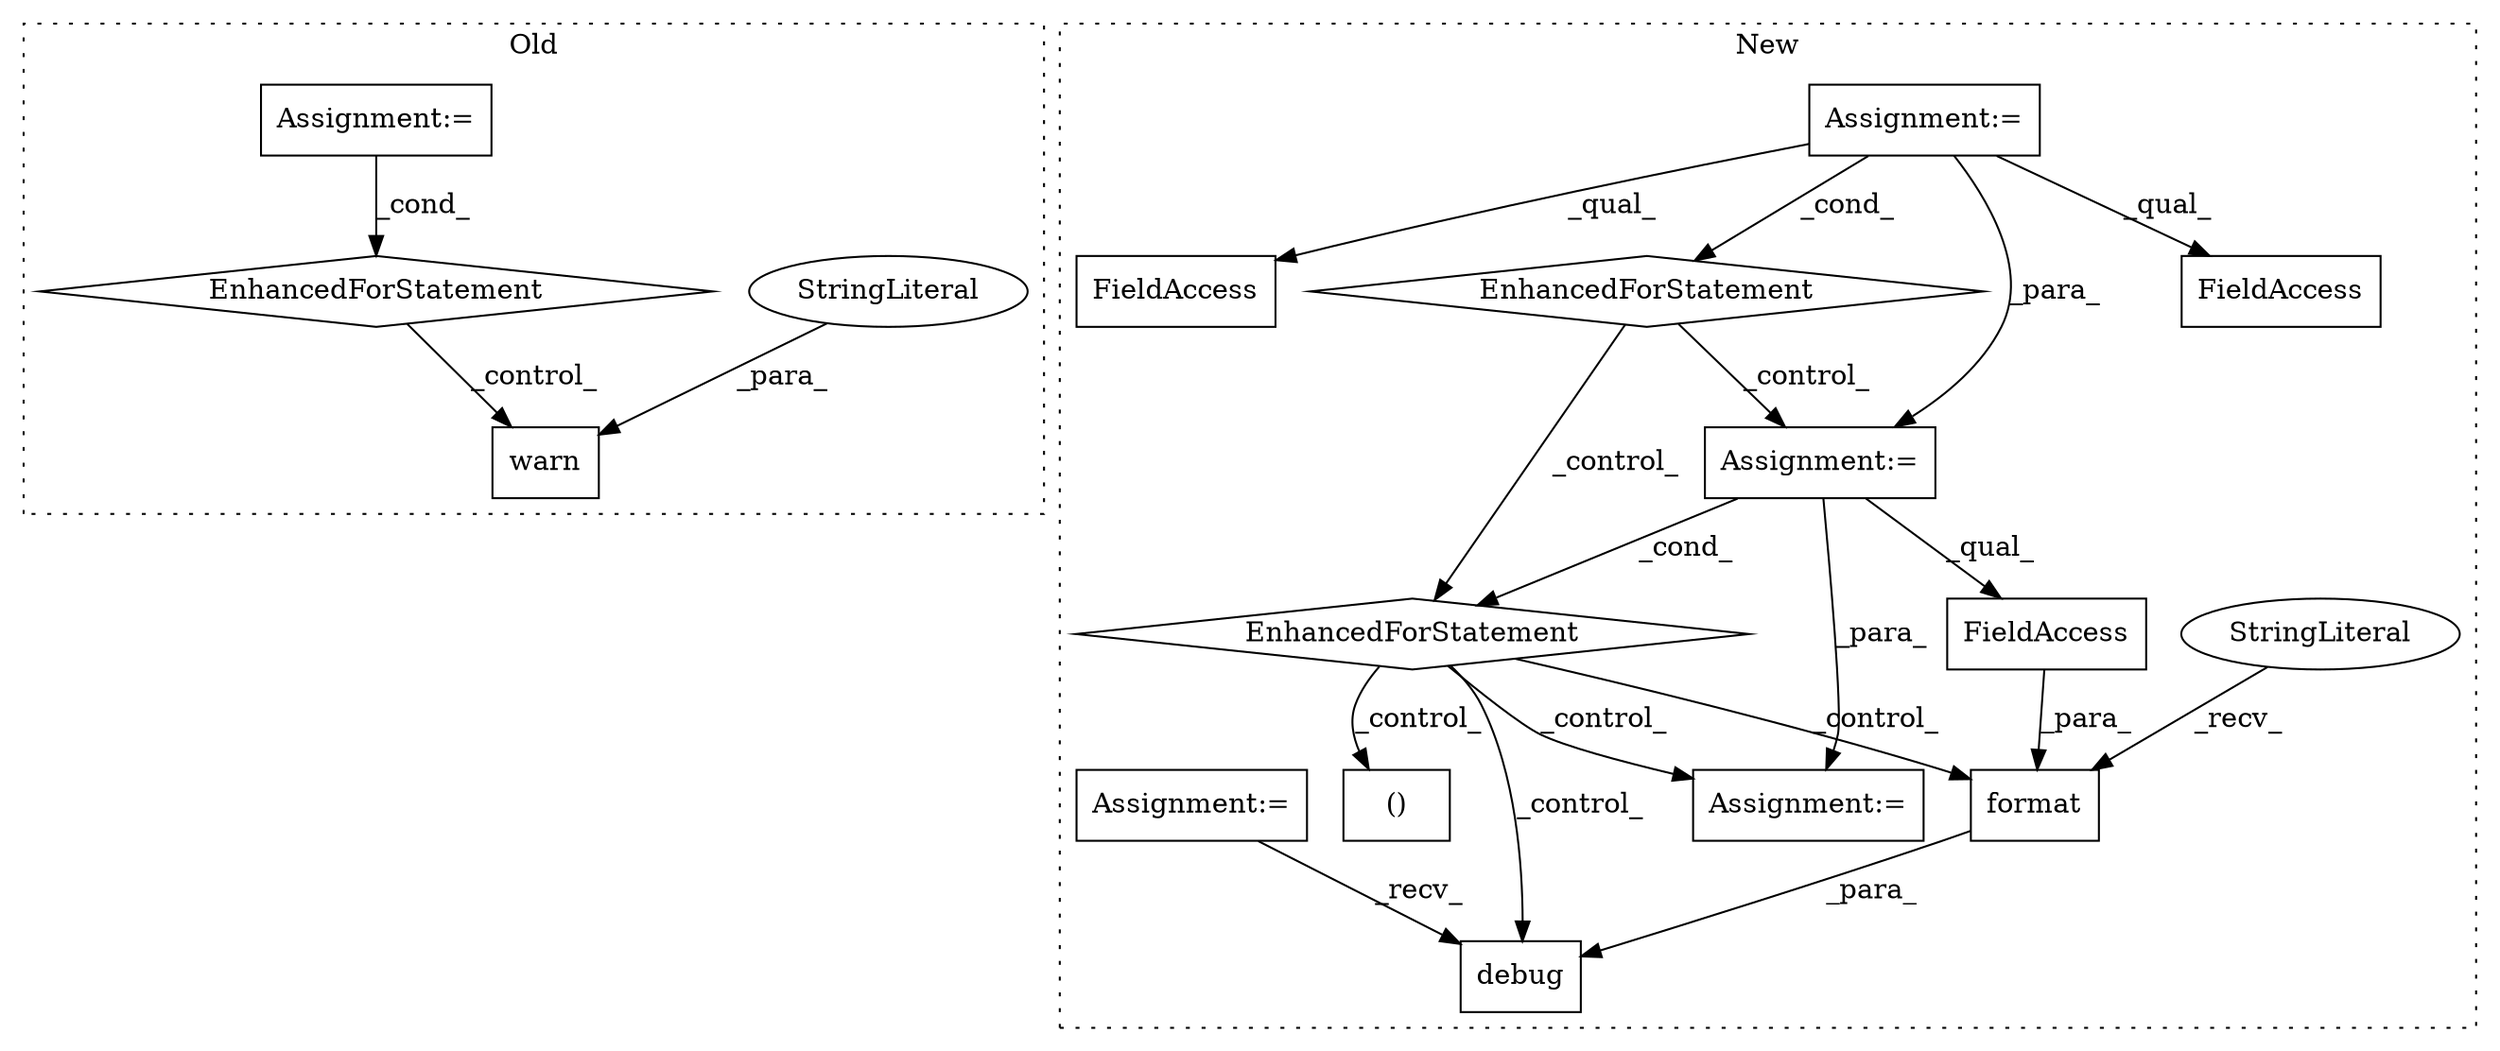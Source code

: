 digraph G {
subgraph cluster0 {
1 [label="warn" a="32" s="3358,3405" l="5,1" shape="box"];
6 [label="StringLiteral" a="45" s="3363" l="42" shape="ellipse"];
8 [label="EnhancedForStatement" a="70" s="2721,2800" l="53,2" shape="diamond"];
13 [label="Assignment:=" a="7" s="2721,2800" l="53,2" shape="box"];
label = "Old";
style="dotted";
}
subgraph cluster1 {
2 [label="debug" a="32" s="4530,4603" l="6,1" shape="box"];
3 [label="format" a="32" s="4583,4602" l="7,1" shape="box"];
4 [label="FieldAccess" a="22" s="4590" l="12" shape="box"];
5 [label="StringLiteral" a="45" s="4536" l="46" shape="ellipse"];
7 [label="EnhancedForStatement" a="70" s="4404,4511" l="77,2" shape="diamond"];
9 [label="Assignment:=" a="7" s="4218,4340" l="73,2" shape="box"];
10 [label="EnhancedForStatement" a="70" s="4218,4340" l="73,2" shape="diamond"];
11 [label="FieldAccess" a="22" s="4867" l="21" shape="box"];
12 [label="FieldAccess" a="22" s="4361" l="35" shape="box"];
14 [label="Assignment:=" a="7" s="3969" l="6" shape="box"];
15 [label="Assignment:=" a="7" s="4617" l="1" shape="box"];
16 [label="()" a="106" s="4955" l="35" shape="box"];
17 [label="Assignment:=" a="7" s="4404,4511" l="77,2" shape="box"];
label = "New";
style="dotted";
}
3 -> 2 [label="_para_"];
4 -> 3 [label="_para_"];
5 -> 3 [label="_recv_"];
6 -> 1 [label="_para_"];
7 -> 3 [label="_control_"];
7 -> 2 [label="_control_"];
7 -> 16 [label="_control_"];
7 -> 15 [label="_control_"];
8 -> 1 [label="_control_"];
9 -> 11 [label="_qual_"];
9 -> 17 [label="_para_"];
9 -> 10 [label="_cond_"];
9 -> 12 [label="_qual_"];
10 -> 7 [label="_control_"];
10 -> 17 [label="_control_"];
13 -> 8 [label="_cond_"];
14 -> 2 [label="_recv_"];
17 -> 4 [label="_qual_"];
17 -> 7 [label="_cond_"];
17 -> 15 [label="_para_"];
}